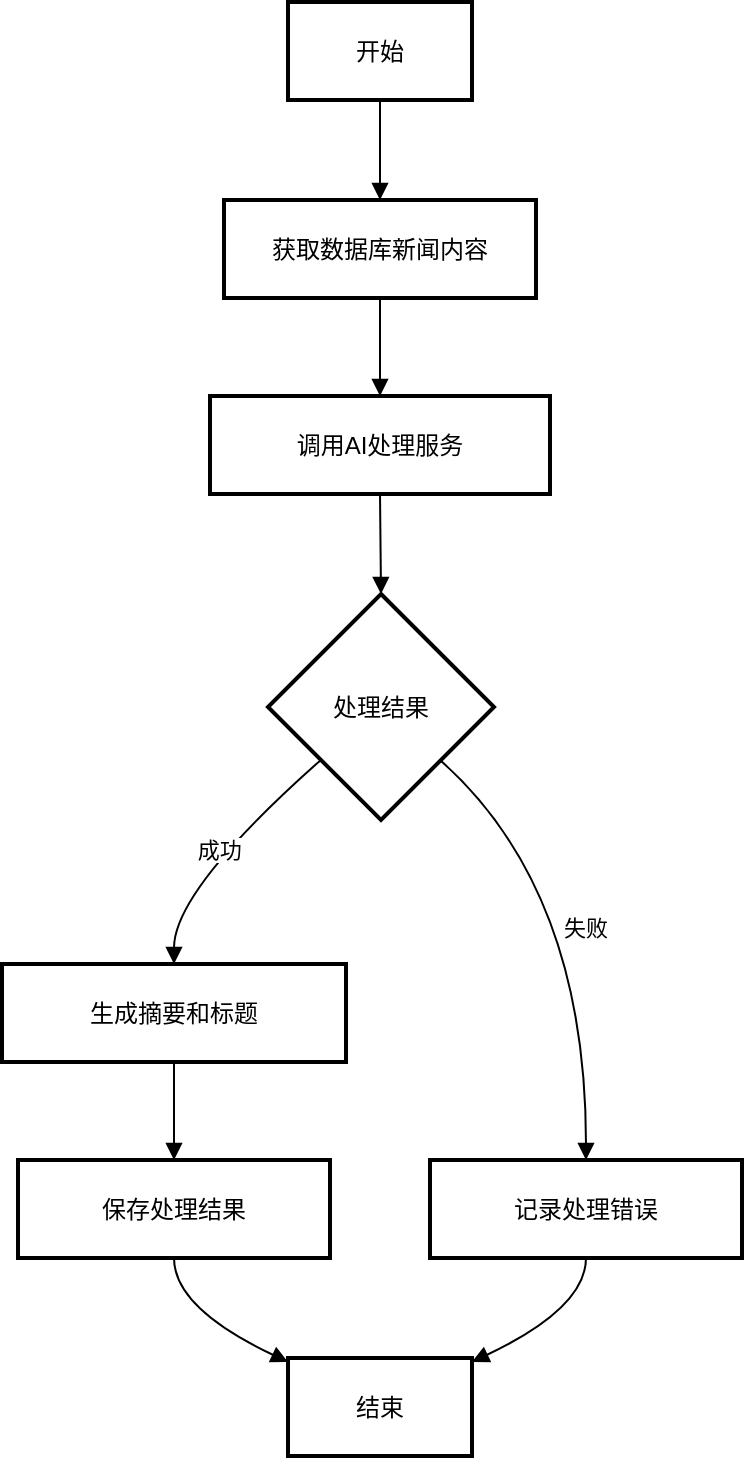 <mxfile version="24.8.0">
  <diagram name="第 1 页" id="ZR1rxGoBXwm8Efvj97rI">
    <mxGraphModel dx="1051" dy="862" grid="1" gridSize="10" guides="1" tooltips="1" connect="1" arrows="1" fold="1" page="1" pageScale="1" pageWidth="827" pageHeight="1169" math="0" shadow="0">
      <root>
        <mxCell id="0" />
        <mxCell id="1" parent="0" />
        <mxCell id="7IYMLW_8pHPRVfJBY5J8-1" value="开始" style="whiteSpace=wrap;strokeWidth=2;" parent="1" vertex="1">
          <mxGeometry x="363" y="80" width="92" height="49" as="geometry" />
        </mxCell>
        <mxCell id="7IYMLW_8pHPRVfJBY5J8-2" value="获取数据库新闻内容" style="whiteSpace=wrap;strokeWidth=2;" parent="1" vertex="1">
          <mxGeometry x="331" y="179" width="156" height="49" as="geometry" />
        </mxCell>
        <mxCell id="7IYMLW_8pHPRVfJBY5J8-3" value="调用AI处理服务" style="whiteSpace=wrap;strokeWidth=2;" parent="1" vertex="1">
          <mxGeometry x="324" y="277" width="170" height="49" as="geometry" />
        </mxCell>
        <mxCell id="7IYMLW_8pHPRVfJBY5J8-4" value="处理结果" style="rhombus;strokeWidth=2;whiteSpace=wrap;" parent="1" vertex="1">
          <mxGeometry x="353" y="376" width="113" height="113" as="geometry" />
        </mxCell>
        <mxCell id="7IYMLW_8pHPRVfJBY5J8-5" value="生成摘要和标题" style="whiteSpace=wrap;strokeWidth=2;" parent="1" vertex="1">
          <mxGeometry x="220" y="561" width="172" height="49" as="geometry" />
        </mxCell>
        <mxCell id="7IYMLW_8pHPRVfJBY5J8-6" value="记录处理错误" style="whiteSpace=wrap;strokeWidth=2;" parent="1" vertex="1">
          <mxGeometry x="434" y="659" width="156" height="49" as="geometry" />
        </mxCell>
        <mxCell id="7IYMLW_8pHPRVfJBY5J8-7" value="保存处理结果" style="whiteSpace=wrap;strokeWidth=2;" parent="1" vertex="1">
          <mxGeometry x="228" y="659" width="156" height="49" as="geometry" />
        </mxCell>
        <mxCell id="7IYMLW_8pHPRVfJBY5J8-8" value="结束" style="whiteSpace=wrap;strokeWidth=2;" parent="1" vertex="1">
          <mxGeometry x="363" y="758" width="92" height="49" as="geometry" />
        </mxCell>
        <mxCell id="7IYMLW_8pHPRVfJBY5J8-9" value="" style="curved=1;startArrow=none;endArrow=block;exitX=0.5;exitY=0.99;entryX=0.5;entryY=-0.01;rounded=0;" parent="1" source="7IYMLW_8pHPRVfJBY5J8-1" target="7IYMLW_8pHPRVfJBY5J8-2" edge="1">
          <mxGeometry relative="1" as="geometry">
            <Array as="points" />
          </mxGeometry>
        </mxCell>
        <mxCell id="7IYMLW_8pHPRVfJBY5J8-10" value="" style="curved=1;startArrow=none;endArrow=block;exitX=0.5;exitY=0.98;entryX=0.5;entryY=0;rounded=0;" parent="1" source="7IYMLW_8pHPRVfJBY5J8-2" target="7IYMLW_8pHPRVfJBY5J8-3" edge="1">
          <mxGeometry relative="1" as="geometry">
            <Array as="points" />
          </mxGeometry>
        </mxCell>
        <mxCell id="7IYMLW_8pHPRVfJBY5J8-11" value="" style="curved=1;startArrow=none;endArrow=block;exitX=0.5;exitY=0.99;entryX=0.5;entryY=0;rounded=0;" parent="1" source="7IYMLW_8pHPRVfJBY5J8-3" target="7IYMLW_8pHPRVfJBY5J8-4" edge="1">
          <mxGeometry relative="1" as="geometry">
            <Array as="points" />
          </mxGeometry>
        </mxCell>
        <mxCell id="7IYMLW_8pHPRVfJBY5J8-12" value="成功" style="curved=1;startArrow=none;endArrow=block;exitX=0;exitY=0.94;entryX=0.5;entryY=-0.01;rounded=0;" parent="1" source="7IYMLW_8pHPRVfJBY5J8-4" target="7IYMLW_8pHPRVfJBY5J8-5" edge="1">
          <mxGeometry relative="1" as="geometry">
            <Array as="points">
              <mxPoint x="306" y="524" />
            </Array>
          </mxGeometry>
        </mxCell>
        <mxCell id="7IYMLW_8pHPRVfJBY5J8-13" value="失败" style="curved=1;startArrow=none;endArrow=block;exitX=0.99;exitY=0.94;entryX=0.5;entryY=0;rounded=0;" parent="1" source="7IYMLW_8pHPRVfJBY5J8-4" target="7IYMLW_8pHPRVfJBY5J8-6" edge="1">
          <mxGeometry relative="1" as="geometry">
            <Array as="points">
              <mxPoint x="512" y="524" />
            </Array>
          </mxGeometry>
        </mxCell>
        <mxCell id="7IYMLW_8pHPRVfJBY5J8-14" value="" style="curved=1;startArrow=none;endArrow=block;exitX=0.5;exitY=0.98;entryX=0.5;entryY=0;rounded=0;" parent="1" source="7IYMLW_8pHPRVfJBY5J8-5" target="7IYMLW_8pHPRVfJBY5J8-7" edge="1">
          <mxGeometry relative="1" as="geometry">
            <Array as="points" />
          </mxGeometry>
        </mxCell>
        <mxCell id="7IYMLW_8pHPRVfJBY5J8-15" value="" style="curved=1;startArrow=none;endArrow=block;exitX=0.5;exitY=0.99;entryX=0;entryY=0.04;rounded=0;" parent="1" source="7IYMLW_8pHPRVfJBY5J8-7" target="7IYMLW_8pHPRVfJBY5J8-8" edge="1">
          <mxGeometry relative="1" as="geometry">
            <Array as="points">
              <mxPoint x="306" y="733" />
            </Array>
          </mxGeometry>
        </mxCell>
        <mxCell id="7IYMLW_8pHPRVfJBY5J8-16" value="" style="curved=1;startArrow=none;endArrow=block;exitX=0.5;exitY=0.99;entryX=1;entryY=0.04;rounded=0;" parent="1" source="7IYMLW_8pHPRVfJBY5J8-6" target="7IYMLW_8pHPRVfJBY5J8-8" edge="1">
          <mxGeometry relative="1" as="geometry">
            <Array as="points">
              <mxPoint x="512" y="733" />
            </Array>
          </mxGeometry>
        </mxCell>
      </root>
    </mxGraphModel>
  </diagram>
</mxfile>
